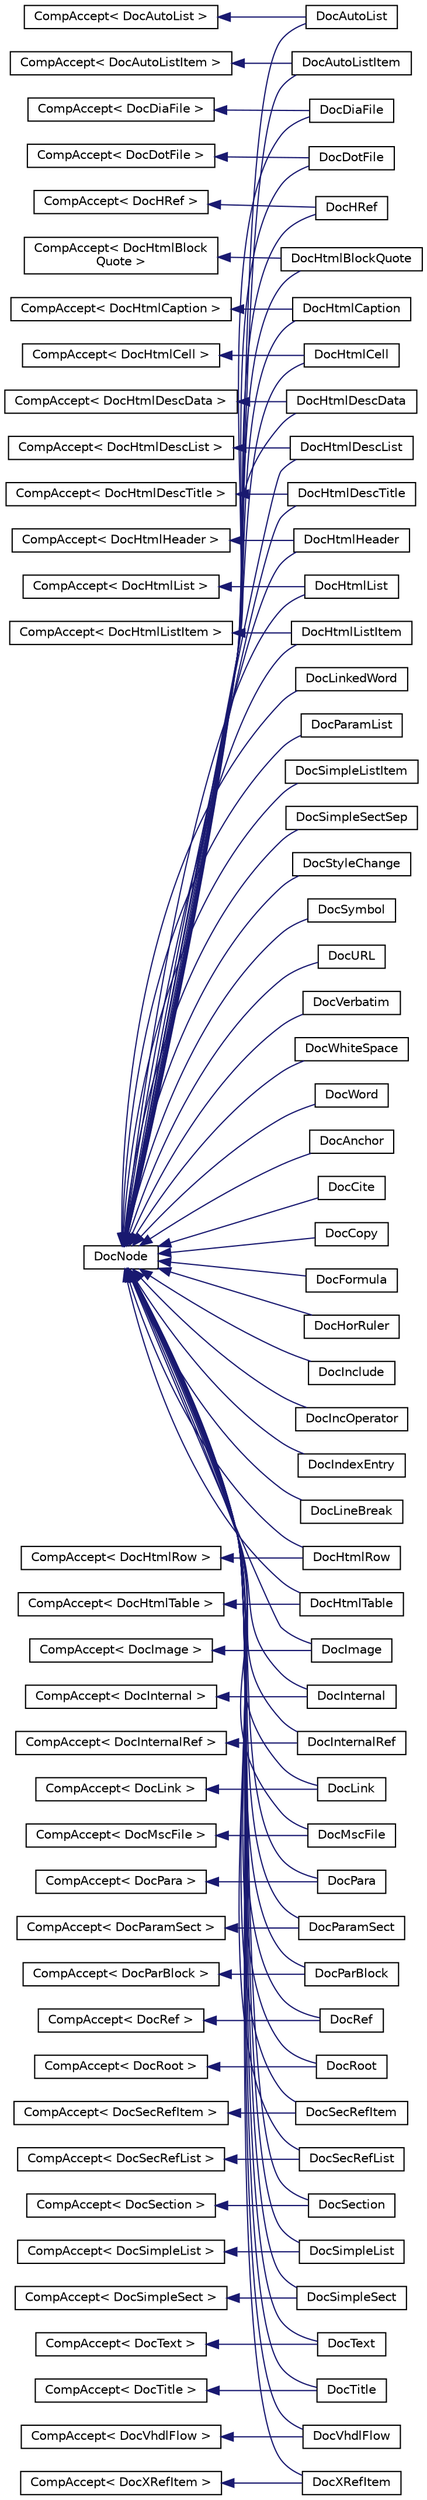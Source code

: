 digraph "Graphical Class Hierarchy"
{
 // INTERACTIVE_SVG=YES
  edge [fontname="Helvetica",fontsize="10",labelfontname="Helvetica",labelfontsize="10"];
  node [fontname="Helvetica",fontsize="10",shape=record];
  rankdir="LR";
  Node835 [label="CompAccept\< DocAutoList \>",height=0.2,width=0.4,color="black", fillcolor="white", style="filled",URL="$d7/da3/class_comp_accept.html"];
  Node835 -> Node2 [dir="back",color="midnightblue",fontsize="10",style="solid",fontname="Helvetica"];
  Node2 [label="DocAutoList",height=0.2,width=0.4,color="black", fillcolor="white", style="filled",URL="$d1/d3f/class_doc_auto_list.html",tooltip="Node representing an auto List. "];
  Node834 [label="CompAccept\< DocAutoListItem \>",height=0.2,width=0.4,color="black", fillcolor="white", style="filled",URL="$d7/da3/class_comp_accept.html"];
  Node834 -> Node3 [dir="back",color="midnightblue",fontsize="10",style="solid",fontname="Helvetica"];
  Node3 [label="DocAutoListItem",height=0.2,width=0.4,color="black", fillcolor="white", style="filled",URL="$d8/df9/class_doc_auto_list_item.html",tooltip="Node representing an item of a auto list. "];
  Node833 [label="CompAccept\< DocDiaFile \>",height=0.2,width=0.4,color="black", fillcolor="white", style="filled",URL="$d7/da3/class_comp_accept.html"];
  Node833 -> Node6 [dir="back",color="midnightblue",fontsize="10",style="solid",fontname="Helvetica"];
  Node6 [label="DocDiaFile",height=0.2,width=0.4,color="black", fillcolor="white", style="filled",URL="$d6/ddb/class_doc_dia_file.html",tooltip="Node representing a dia file. "];
  Node832 [label="CompAccept\< DocDotFile \>",height=0.2,width=0.4,color="black", fillcolor="white", style="filled",URL="$d7/da3/class_comp_accept.html"];
  Node832 -> Node7 [dir="back",color="midnightblue",fontsize="10",style="solid",fontname="Helvetica"];
  Node7 [label="DocDotFile",height=0.2,width=0.4,color="black", fillcolor="white", style="filled",URL="$df/d37/class_doc_dot_file.html",tooltip="Node representing a dot file. "];
  Node831 [label="CompAccept\< DocHRef \>",height=0.2,width=0.4,color="black", fillcolor="white", style="filled",URL="$d7/da3/class_comp_accept.html"];
  Node831 -> Node10 [dir="back",color="midnightblue",fontsize="10",style="solid",fontname="Helvetica"];
  Node10 [label="DocHRef",height=0.2,width=0.4,color="black", fillcolor="white", style="filled",URL="$d9/d10/class_doc_h_ref.html",tooltip="Node representing a Hypertext reference. "];
  Node830 [label="CompAccept\< DocHtmlBlock\lQuote \>",height=0.2,width=0.4,color="black", fillcolor="white", style="filled",URL="$d7/da3/class_comp_accept.html"];
  Node830 -> Node11 [dir="back",color="midnightblue",fontsize="10",style="solid",fontname="Helvetica"];
  Node11 [label="DocHtmlBlockQuote",height=0.2,width=0.4,color="black", fillcolor="white", style="filled",URL="$d9/dd3/class_doc_html_block_quote.html",tooltip="Node representing an HTML blockquote. "];
  Node829 [label="CompAccept\< DocHtmlCaption \>",height=0.2,width=0.4,color="black", fillcolor="white", style="filled",URL="$d7/da3/class_comp_accept.html"];
  Node829 -> Node12 [dir="back",color="midnightblue",fontsize="10",style="solid",fontname="Helvetica"];
  Node12 [label="DocHtmlCaption",height=0.2,width=0.4,color="black", fillcolor="white", style="filled",URL="$d0/dc7/class_doc_html_caption.html",tooltip="Node representing a HTML table caption. "];
  Node828 [label="CompAccept\< DocHtmlCell \>",height=0.2,width=0.4,color="black", fillcolor="white", style="filled",URL="$d7/da3/class_comp_accept.html"];
  Node828 -> Node13 [dir="back",color="midnightblue",fontsize="10",style="solid",fontname="Helvetica"];
  Node13 [label="DocHtmlCell",height=0.2,width=0.4,color="black", fillcolor="white", style="filled",URL="$d1/d56/class_doc_html_cell.html",tooltip="Node representing a HTML table cell. "];
  Node827 [label="CompAccept\< DocHtmlDescData \>",height=0.2,width=0.4,color="black", fillcolor="white", style="filled",URL="$d7/da3/class_comp_accept.html"];
  Node827 -> Node14 [dir="back",color="midnightblue",fontsize="10",style="solid",fontname="Helvetica"];
  Node14 [label="DocHtmlDescData",height=0.2,width=0.4,color="black", fillcolor="white", style="filled",URL="$dd/d88/class_doc_html_desc_data.html",tooltip="Node representing a HTML description data. "];
  Node826 [label="CompAccept\< DocHtmlDescList \>",height=0.2,width=0.4,color="black", fillcolor="white", style="filled",URL="$d7/da3/class_comp_accept.html"];
  Node826 -> Node15 [dir="back",color="midnightblue",fontsize="10",style="solid",fontname="Helvetica"];
  Node15 [label="DocHtmlDescList",height=0.2,width=0.4,color="black", fillcolor="white", style="filled",URL="$df/d6f/class_doc_html_desc_list.html",tooltip="Node representing a Html description list. "];
  Node825 [label="CompAccept\< DocHtmlDescTitle \>",height=0.2,width=0.4,color="black", fillcolor="white", style="filled",URL="$d7/da3/class_comp_accept.html"];
  Node825 -> Node16 [dir="back",color="midnightblue",fontsize="10",style="solid",fontname="Helvetica"];
  Node16 [label="DocHtmlDescTitle",height=0.2,width=0.4,color="black", fillcolor="white", style="filled",URL="$dd/dd1/class_doc_html_desc_title.html",tooltip="Node representing a Html description item. "];
  Node824 [label="CompAccept\< DocHtmlHeader \>",height=0.2,width=0.4,color="black", fillcolor="white", style="filled",URL="$d7/da3/class_comp_accept.html"];
  Node824 -> Node17 [dir="back",color="midnightblue",fontsize="10",style="solid",fontname="Helvetica"];
  Node17 [label="DocHtmlHeader",height=0.2,width=0.4,color="black", fillcolor="white", style="filled",URL="$df/d24/class_doc_html_header.html",tooltip="Node Html heading. "];
  Node823 [label="CompAccept\< DocHtmlList \>",height=0.2,width=0.4,color="black", fillcolor="white", style="filled",URL="$d7/da3/class_comp_accept.html"];
  Node823 -> Node18 [dir="back",color="midnightblue",fontsize="10",style="solid",fontname="Helvetica"];
  Node18 [label="DocHtmlList",height=0.2,width=0.4,color="black", fillcolor="white", style="filled",URL="$d5/d42/class_doc_html_list.html",tooltip="Node representing a Html list. "];
  Node822 [label="CompAccept\< DocHtmlListItem \>",height=0.2,width=0.4,color="black", fillcolor="white", style="filled",URL="$d7/da3/class_comp_accept.html"];
  Node822 -> Node19 [dir="back",color="midnightblue",fontsize="10",style="solid",fontname="Helvetica"];
  Node19 [label="DocHtmlListItem",height=0.2,width=0.4,color="black", fillcolor="white", style="filled",URL="$df/da8/class_doc_html_list_item.html",tooltip="Node representing a HTML list item. "];
  Node821 [label="CompAccept\< DocHtmlRow \>",height=0.2,width=0.4,color="black", fillcolor="white", style="filled",URL="$d7/da3/class_comp_accept.html"];
  Node821 -> Node20 [dir="back",color="midnightblue",fontsize="10",style="solid",fontname="Helvetica"];
  Node20 [label="DocHtmlRow",height=0.2,width=0.4,color="black", fillcolor="white", style="filled",URL="$d3/d16/class_doc_html_row.html",tooltip="Node representing a HTML table row. "];
  Node820 [label="CompAccept\< DocHtmlTable \>",height=0.2,width=0.4,color="black", fillcolor="white", style="filled",URL="$d7/da3/class_comp_accept.html"];
  Node820 -> Node21 [dir="back",color="midnightblue",fontsize="10",style="solid",fontname="Helvetica"];
  Node21 [label="DocHtmlTable",height=0.2,width=0.4,color="black", fillcolor="white", style="filled",URL="$de/d79/class_doc_html_table.html",tooltip="Node representing a HTML table. "];
  Node819 [label="CompAccept\< DocImage \>",height=0.2,width=0.4,color="black", fillcolor="white", style="filled",URL="$d7/da3/class_comp_accept.html"];
  Node819 -> Node22 [dir="back",color="midnightblue",fontsize="10",style="solid",fontname="Helvetica"];
  Node22 [label="DocImage",height=0.2,width=0.4,color="black", fillcolor="white", style="filled",URL="$db/dc8/class_doc_image.html",tooltip="Node representing an image. "];
  Node818 [label="CompAccept\< DocInternal \>",height=0.2,width=0.4,color="black", fillcolor="white", style="filled",URL="$d7/da3/class_comp_accept.html"];
  Node818 -> Node26 [dir="back",color="midnightblue",fontsize="10",style="solid",fontname="Helvetica"];
  Node26 [label="DocInternal",height=0.2,width=0.4,color="black", fillcolor="white", style="filled",URL="$db/d6d/class_doc_internal.html",tooltip="Node representing an internal section of documentation. "];
  Node817 [label="CompAccept\< DocInternalRef \>",height=0.2,width=0.4,color="black", fillcolor="white", style="filled",URL="$d7/da3/class_comp_accept.html"];
  Node817 -> Node27 [dir="back",color="midnightblue",fontsize="10",style="solid",fontname="Helvetica"];
  Node27 [label="DocInternalRef",height=0.2,width=0.4,color="black", fillcolor="white", style="filled",URL="$da/da2/class_doc_internal_ref.html",tooltip="Node representing an internal reference to some item. "];
  Node816 [label="CompAccept\< DocLink \>",height=0.2,width=0.4,color="black", fillcolor="white", style="filled",URL="$d7/da3/class_comp_accept.html"];
  Node816 -> Node29 [dir="back",color="midnightblue",fontsize="10",style="solid",fontname="Helvetica"];
  Node29 [label="DocLink",height=0.2,width=0.4,color="black", fillcolor="white", style="filled",URL="$d5/dd3/class_doc_link.html",tooltip="Node representing a link to some item. "];
  Node815 [label="CompAccept\< DocMscFile \>",height=0.2,width=0.4,color="black", fillcolor="white", style="filled",URL="$d7/da3/class_comp_accept.html"];
  Node815 -> Node31 [dir="back",color="midnightblue",fontsize="10",style="solid",fontname="Helvetica"];
  Node31 [label="DocMscFile",height=0.2,width=0.4,color="black", fillcolor="white", style="filled",URL="$d3/d7d/class_doc_msc_file.html",tooltip="Node representing a msc file. "];
  Node814 [label="CompAccept\< DocPara \>",height=0.2,width=0.4,color="black", fillcolor="white", style="filled",URL="$d7/da3/class_comp_accept.html"];
  Node814 -> Node32 [dir="back",color="midnightblue",fontsize="10",style="solid",fontname="Helvetica"];
  Node32 [label="DocPara",height=0.2,width=0.4,color="black", fillcolor="white", style="filled",URL="$d3/d01/class_doc_para.html",tooltip="Node representing a paragraph in the documentation tree. "];
  Node813 [label="CompAccept\< DocParamSect \>",height=0.2,width=0.4,color="black", fillcolor="white", style="filled",URL="$d7/da3/class_comp_accept.html"];
  Node813 -> Node34 [dir="back",color="midnightblue",fontsize="10",style="solid",fontname="Helvetica"];
  Node34 [label="DocParamSect",height=0.2,width=0.4,color="black", fillcolor="white", style="filled",URL="$d1/d01/class_doc_param_sect.html",tooltip="Node representing a parameter section. "];
  Node812 [label="CompAccept\< DocParBlock \>",height=0.2,width=0.4,color="black", fillcolor="white", style="filled",URL="$d7/da3/class_comp_accept.html"];
  Node812 -> Node35 [dir="back",color="midnightblue",fontsize="10",style="solid",fontname="Helvetica"];
  Node35 [label="DocParBlock",height=0.2,width=0.4,color="black", fillcolor="white", style="filled",URL="$d9/dd2/class_doc_par_block.html",tooltip="Node representing an block of paragraphs. "];
  Node811 [label="CompAccept\< DocRef \>",height=0.2,width=0.4,color="black", fillcolor="white", style="filled",URL="$d7/da3/class_comp_accept.html"];
  Node811 -> Node36 [dir="back",color="midnightblue",fontsize="10",style="solid",fontname="Helvetica"];
  Node36 [label="DocRef",height=0.2,width=0.4,color="black", fillcolor="white", style="filled",URL="$d5/d68/class_doc_ref.html",tooltip="Node representing a reference to some item. "];
  Node810 [label="CompAccept\< DocRoot \>",height=0.2,width=0.4,color="black", fillcolor="white", style="filled",URL="$d7/da3/class_comp_accept.html"];
  Node810 -> Node37 [dir="back",color="midnightblue",fontsize="10",style="solid",fontname="Helvetica"];
  Node37 [label="DocRoot",height=0.2,width=0.4,color="black", fillcolor="white", style="filled",URL="$d8/ddb/class_doc_root.html",tooltip="Root node of documentation tree. "];
  Node809 [label="CompAccept\< DocSecRefItem \>",height=0.2,width=0.4,color="black", fillcolor="white", style="filled",URL="$d7/da3/class_comp_accept.html"];
  Node809 -> Node38 [dir="back",color="midnightblue",fontsize="10",style="solid",fontname="Helvetica"];
  Node38 [label="DocSecRefItem",height=0.2,width=0.4,color="black", fillcolor="white", style="filled",URL="$de/d87/class_doc_sec_ref_item.html",tooltip="Node representing a reference to a section. "];
  Node808 [label="CompAccept\< DocSecRefList \>",height=0.2,width=0.4,color="black", fillcolor="white", style="filled",URL="$d7/da3/class_comp_accept.html"];
  Node808 -> Node39 [dir="back",color="midnightblue",fontsize="10",style="solid",fontname="Helvetica"];
  Node39 [label="DocSecRefList",height=0.2,width=0.4,color="black", fillcolor="white", style="filled",URL="$d3/ddb/class_doc_sec_ref_list.html",tooltip="Node representing a list of section references. "];
  Node807 [label="CompAccept\< DocSection \>",height=0.2,width=0.4,color="black", fillcolor="white", style="filled",URL="$d7/da3/class_comp_accept.html"];
  Node807 -> Node40 [dir="back",color="midnightblue",fontsize="10",style="solid",fontname="Helvetica"];
  Node40 [label="DocSection",height=0.2,width=0.4,color="black", fillcolor="white", style="filled",URL="$d2/da3/class_doc_section.html",tooltip="Node representing a normal section. "];
  Node806 [label="CompAccept\< DocSimpleList \>",height=0.2,width=0.4,color="black", fillcolor="white", style="filled",URL="$d7/da3/class_comp_accept.html"];
  Node806 -> Node41 [dir="back",color="midnightblue",fontsize="10",style="solid",fontname="Helvetica"];
  Node41 [label="DocSimpleList",height=0.2,width=0.4,color="black", fillcolor="white", style="filled",URL="$dc/de6/class_doc_simple_list.html",tooltip="Node representing a simple list. "];
  Node805 [label="CompAccept\< DocSimpleSect \>",height=0.2,width=0.4,color="black", fillcolor="white", style="filled",URL="$d7/da3/class_comp_accept.html"];
  Node805 -> Node43 [dir="back",color="midnightblue",fontsize="10",style="solid",fontname="Helvetica"];
  Node43 [label="DocSimpleSect",height=0.2,width=0.4,color="black", fillcolor="white", style="filled",URL="$de/d65/class_doc_simple_sect.html",tooltip="Node representing a simple section. "];
  Node804 [label="CompAccept\< DocText \>",height=0.2,width=0.4,color="black", fillcolor="white", style="filled",URL="$d7/da3/class_comp_accept.html"];
  Node804 -> Node47 [dir="back",color="midnightblue",fontsize="10",style="solid",fontname="Helvetica"];
  Node47 [label="DocText",height=0.2,width=0.4,color="black", fillcolor="white", style="filled",URL="$d0/d87/class_doc_text.html",tooltip="Root node of a text fragment. "];
  Node803 [label="CompAccept\< DocTitle \>",height=0.2,width=0.4,color="black", fillcolor="white", style="filled",URL="$d7/da3/class_comp_accept.html"];
  Node803 -> Node48 [dir="back",color="midnightblue",fontsize="10",style="solid",fontname="Helvetica"];
  Node48 [label="DocTitle",height=0.2,width=0.4,color="black", fillcolor="white", style="filled",URL="$d3/d1c/class_doc_title.html",tooltip="Node representing a simple section title. "];
  Node802 [label="CompAccept\< DocVhdlFlow \>",height=0.2,width=0.4,color="black", fillcolor="white", style="filled",URL="$d7/da3/class_comp_accept.html"];
  Node802 -> Node51 [dir="back",color="midnightblue",fontsize="10",style="solid",fontname="Helvetica"];
  Node51 [label="DocVhdlFlow",height=0.2,width=0.4,color="black", fillcolor="white", style="filled",URL="$d0/d89/class_doc_vhdl_flow.html",tooltip="Node representing a VHDL flow chart. "];
  Node801 [label="CompAccept\< DocXRefItem \>",height=0.2,width=0.4,color="black", fillcolor="white", style="filled",URL="$d7/da3/class_comp_accept.html"];
  Node801 -> Node54 [dir="back",color="midnightblue",fontsize="10",style="solid",fontname="Helvetica"];
  Node54 [label="DocXRefItem",height=0.2,width=0.4,color="black", fillcolor="white", style="filled",URL="$d0/d90/class_doc_x_ref_item.html",tooltip="Node representing an item of a cross-referenced list. "];
  Node0 [label="DocNode",height=0.2,width=0.4,color="black", fillcolor="white", style="filled",URL="$d9/d0e/class_doc_node.html",tooltip="Abstract node interface with type information. "];
  Node0 -> Node1 [dir="back",color="midnightblue",fontsize="10",style="solid",fontname="Helvetica"];
  Node1 [label="DocAnchor",height=0.2,width=0.4,color="black", fillcolor="white", style="filled",URL="$d0/d33/class_doc_anchor.html",tooltip="Node representing an anchor. "];
  Node0 -> Node2 [dir="back",color="midnightblue",fontsize="10",style="solid",fontname="Helvetica"];
  Node0 -> Node3 [dir="back",color="midnightblue",fontsize="10",style="solid",fontname="Helvetica"];
  Node0 -> Node4 [dir="back",color="midnightblue",fontsize="10",style="solid",fontname="Helvetica"];
  Node4 [label="DocCite",height=0.2,width=0.4,color="black", fillcolor="white", style="filled",URL="$d6/db8/class_doc_cite.html",tooltip="Node representing a citation of some bibliographic reference. "];
  Node0 -> Node5 [dir="back",color="midnightblue",fontsize="10",style="solid",fontname="Helvetica"];
  Node5 [label="DocCopy",height=0.2,width=0.4,color="black", fillcolor="white", style="filled",URL="$da/d97/class_doc_copy.html",tooltip="Node representing a copy of documentation block. "];
  Node0 -> Node6 [dir="back",color="midnightblue",fontsize="10",style="solid",fontname="Helvetica"];
  Node0 -> Node7 [dir="back",color="midnightblue",fontsize="10",style="solid",fontname="Helvetica"];
  Node0 -> Node8 [dir="back",color="midnightblue",fontsize="10",style="solid",fontname="Helvetica"];
  Node8 [label="DocFormula",height=0.2,width=0.4,color="black", fillcolor="white", style="filled",URL="$df/de1/class_doc_formula.html",tooltip="Node representing an item of a cross-referenced list. "];
  Node0 -> Node9 [dir="back",color="midnightblue",fontsize="10",style="solid",fontname="Helvetica"];
  Node9 [label="DocHorRuler",height=0.2,width=0.4,color="black", fillcolor="white", style="filled",URL="$d9/d6f/class_doc_hor_ruler.html",tooltip="Node representing a horizonal ruler. "];
  Node0 -> Node10 [dir="back",color="midnightblue",fontsize="10",style="solid",fontname="Helvetica"];
  Node0 -> Node11 [dir="back",color="midnightblue",fontsize="10",style="solid",fontname="Helvetica"];
  Node0 -> Node12 [dir="back",color="midnightblue",fontsize="10",style="solid",fontname="Helvetica"];
  Node0 -> Node13 [dir="back",color="midnightblue",fontsize="10",style="solid",fontname="Helvetica"];
  Node0 -> Node14 [dir="back",color="midnightblue",fontsize="10",style="solid",fontname="Helvetica"];
  Node0 -> Node15 [dir="back",color="midnightblue",fontsize="10",style="solid",fontname="Helvetica"];
  Node0 -> Node16 [dir="back",color="midnightblue",fontsize="10",style="solid",fontname="Helvetica"];
  Node0 -> Node17 [dir="back",color="midnightblue",fontsize="10",style="solid",fontname="Helvetica"];
  Node0 -> Node18 [dir="back",color="midnightblue",fontsize="10",style="solid",fontname="Helvetica"];
  Node0 -> Node19 [dir="back",color="midnightblue",fontsize="10",style="solid",fontname="Helvetica"];
  Node0 -> Node20 [dir="back",color="midnightblue",fontsize="10",style="solid",fontname="Helvetica"];
  Node0 -> Node21 [dir="back",color="midnightblue",fontsize="10",style="solid",fontname="Helvetica"];
  Node0 -> Node22 [dir="back",color="midnightblue",fontsize="10",style="solid",fontname="Helvetica"];
  Node0 -> Node23 [dir="back",color="midnightblue",fontsize="10",style="solid",fontname="Helvetica"];
  Node23 [label="DocInclude",height=0.2,width=0.4,color="black", fillcolor="white", style="filled",URL="$d6/db9/class_doc_include.html",tooltip="Node representing an included text block from file. "];
  Node0 -> Node24 [dir="back",color="midnightblue",fontsize="10",style="solid",fontname="Helvetica"];
  Node24 [label="DocIncOperator",height=0.2,width=0.4,color="black", fillcolor="white", style="filled",URL="$d2/db2/class_doc_inc_operator.html",tooltip="Node representing a include/dontinclude operator block. "];
  Node0 -> Node25 [dir="back",color="midnightblue",fontsize="10",style="solid",fontname="Helvetica"];
  Node25 [label="DocIndexEntry",height=0.2,width=0.4,color="black", fillcolor="white", style="filled",URL="$d7/dc9/class_doc_index_entry.html",tooltip="Node representing an entry in the index. "];
  Node0 -> Node26 [dir="back",color="midnightblue",fontsize="10",style="solid",fontname="Helvetica"];
  Node0 -> Node27 [dir="back",color="midnightblue",fontsize="10",style="solid",fontname="Helvetica"];
  Node0 -> Node28 [dir="back",color="midnightblue",fontsize="10",style="solid",fontname="Helvetica"];
  Node28 [label="DocLineBreak",height=0.2,width=0.4,color="black", fillcolor="white", style="filled",URL="$df/d34/class_doc_line_break.html",tooltip="Node representing a line break. "];
  Node0 -> Node29 [dir="back",color="midnightblue",fontsize="10",style="solid",fontname="Helvetica"];
  Node0 -> Node30 [dir="back",color="midnightblue",fontsize="10",style="solid",fontname="Helvetica"];
  Node30 [label="DocLinkedWord",height=0.2,width=0.4,color="black", fillcolor="white", style="filled",URL="$d1/d93/class_doc_linked_word.html",tooltip="Node representing a word that can be linked to something. "];
  Node0 -> Node31 [dir="back",color="midnightblue",fontsize="10",style="solid",fontname="Helvetica"];
  Node0 -> Node32 [dir="back",color="midnightblue",fontsize="10",style="solid",fontname="Helvetica"];
  Node0 -> Node33 [dir="back",color="midnightblue",fontsize="10",style="solid",fontname="Helvetica"];
  Node33 [label="DocParamList",height=0.2,width=0.4,color="black", fillcolor="white", style="filled",URL="$d9/d8d/class_doc_param_list.html",tooltip="Node representing a parameter list. "];
  Node0 -> Node34 [dir="back",color="midnightblue",fontsize="10",style="solid",fontname="Helvetica"];
  Node0 -> Node35 [dir="back",color="midnightblue",fontsize="10",style="solid",fontname="Helvetica"];
  Node0 -> Node36 [dir="back",color="midnightblue",fontsize="10",style="solid",fontname="Helvetica"];
  Node0 -> Node37 [dir="back",color="midnightblue",fontsize="10",style="solid",fontname="Helvetica"];
  Node0 -> Node38 [dir="back",color="midnightblue",fontsize="10",style="solid",fontname="Helvetica"];
  Node0 -> Node39 [dir="back",color="midnightblue",fontsize="10",style="solid",fontname="Helvetica"];
  Node0 -> Node40 [dir="back",color="midnightblue",fontsize="10",style="solid",fontname="Helvetica"];
  Node0 -> Node41 [dir="back",color="midnightblue",fontsize="10",style="solid",fontname="Helvetica"];
  Node0 -> Node42 [dir="back",color="midnightblue",fontsize="10",style="solid",fontname="Helvetica"];
  Node42 [label="DocSimpleListItem",height=0.2,width=0.4,color="black", fillcolor="white", style="filled",URL="$d4/d1e/class_doc_simple_list_item.html",tooltip="Node representing a simple list item. "];
  Node0 -> Node43 [dir="back",color="midnightblue",fontsize="10",style="solid",fontname="Helvetica"];
  Node0 -> Node44 [dir="back",color="midnightblue",fontsize="10",style="solid",fontname="Helvetica"];
  Node44 [label="DocSimpleSectSep",height=0.2,width=0.4,color="black", fillcolor="white", style="filled",URL="$db/dd0/class_doc_simple_sect_sep.html",tooltip="Node representing a separator between two simple sections of the same type. "];
  Node0 -> Node45 [dir="back",color="midnightblue",fontsize="10",style="solid",fontname="Helvetica"];
  Node45 [label="DocStyleChange",height=0.2,width=0.4,color="black", fillcolor="white", style="filled",URL="$d0/d4e/class_doc_style_change.html",tooltip="Node representing a style change. "];
  Node0 -> Node46 [dir="back",color="midnightblue",fontsize="10",style="solid",fontname="Helvetica"];
  Node46 [label="DocSymbol",height=0.2,width=0.4,color="black", fillcolor="white", style="filled",URL="$d7/d67/class_doc_symbol.html",tooltip="Node representing a special symbol. "];
  Node0 -> Node47 [dir="back",color="midnightblue",fontsize="10",style="solid",fontname="Helvetica"];
  Node0 -> Node48 [dir="back",color="midnightblue",fontsize="10",style="solid",fontname="Helvetica"];
  Node0 -> Node49 [dir="back",color="midnightblue",fontsize="10",style="solid",fontname="Helvetica"];
  Node49 [label="DocURL",height=0.2,width=0.4,color="black", fillcolor="white", style="filled",URL="$d9/dcb/class_doc_u_r_l.html",tooltip="Node representing an URL (or email address) "];
  Node0 -> Node50 [dir="back",color="midnightblue",fontsize="10",style="solid",fontname="Helvetica"];
  Node50 [label="DocVerbatim",height=0.2,width=0.4,color="black", fillcolor="white", style="filled",URL="$dc/d12/class_doc_verbatim.html",tooltip="Node representing a verbatim, unparsed text fragment. "];
  Node0 -> Node51 [dir="back",color="midnightblue",fontsize="10",style="solid",fontname="Helvetica"];
  Node0 -> Node52 [dir="back",color="midnightblue",fontsize="10",style="solid",fontname="Helvetica"];
  Node52 [label="DocWhiteSpace",height=0.2,width=0.4,color="black", fillcolor="white", style="filled",URL="$db/d78/class_doc_white_space.html",tooltip="Node representing some amount of white space. "];
  Node0 -> Node53 [dir="back",color="midnightblue",fontsize="10",style="solid",fontname="Helvetica"];
  Node53 [label="DocWord",height=0.2,width=0.4,color="black", fillcolor="white", style="filled",URL="$d9/d1d/class_doc_word.html",tooltip="Node representing a word. "];
  Node0 -> Node54 [dir="back",color="midnightblue",fontsize="10",style="solid",fontname="Helvetica"];
}
